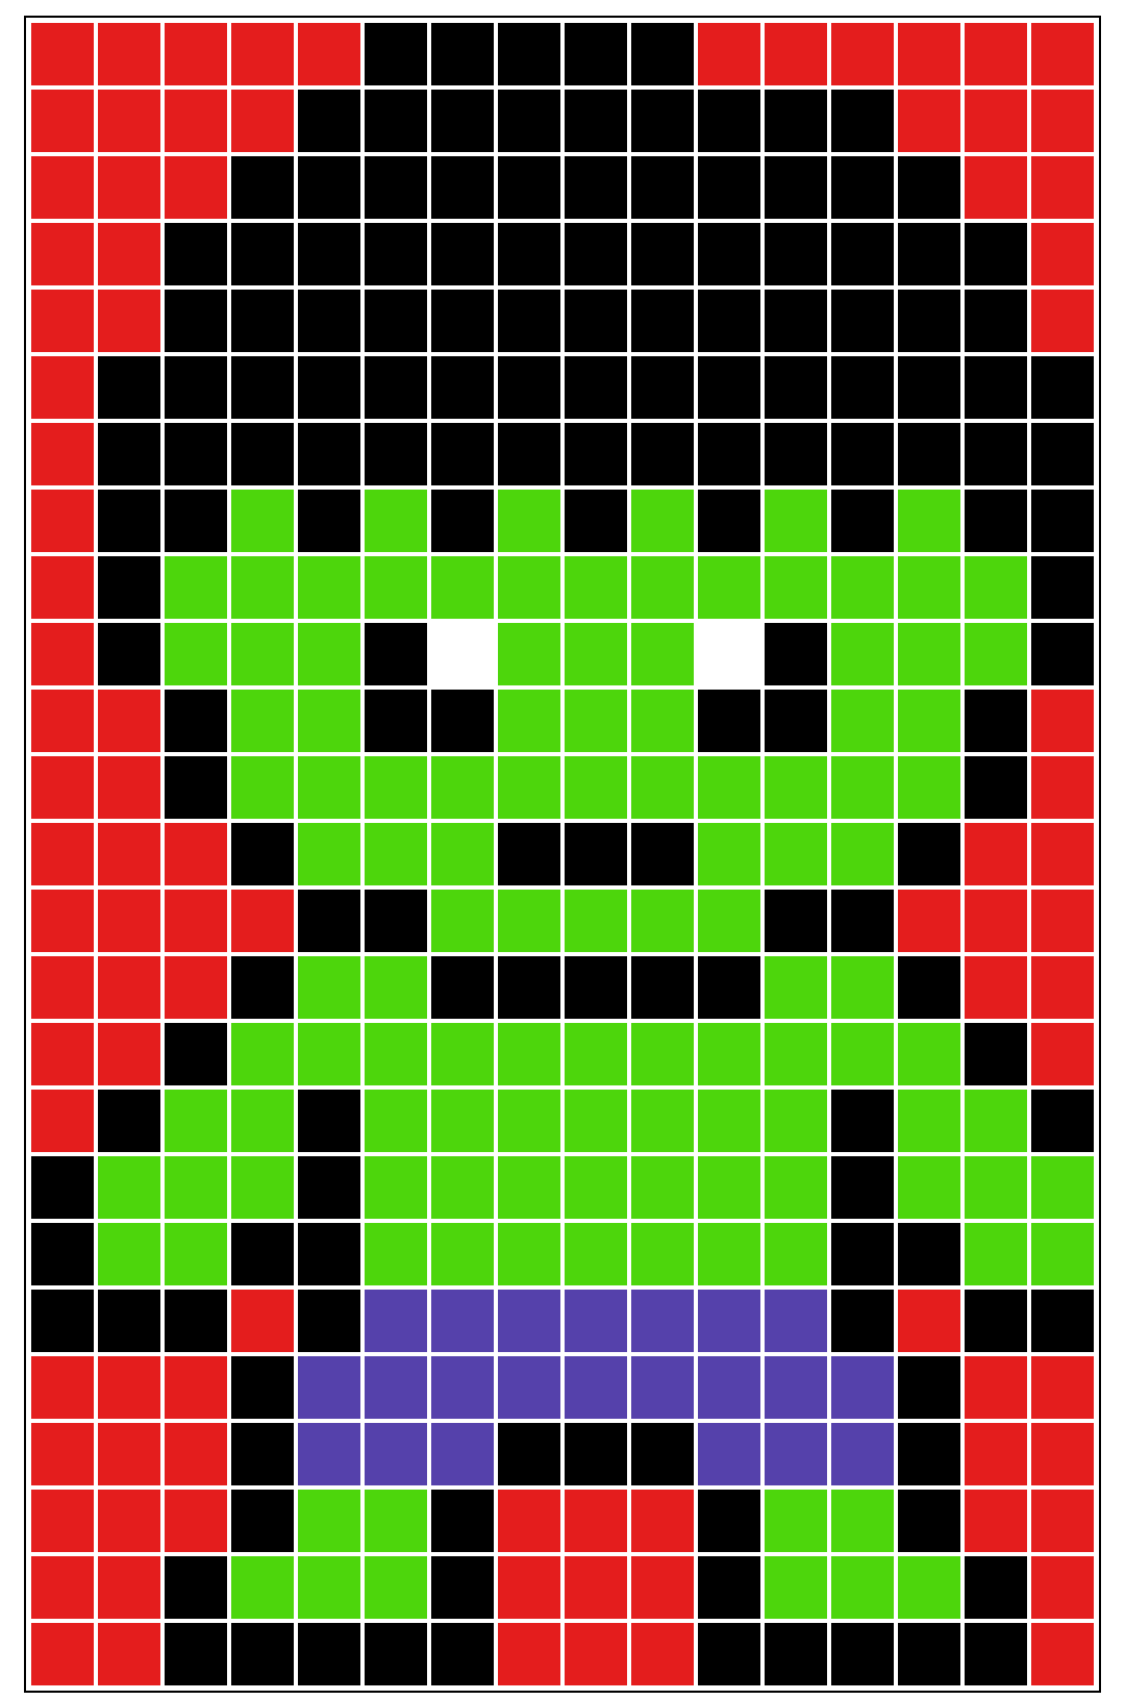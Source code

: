 digraph  imagen {
 node [shape=plaintext]; 
struct1 [label=< <TABLE border="1">
<TR>
<TD WIDTH="30" HEIGHT="30" BORDER="0" BGCOLOR=" #E41D1D "></TD>
<TD WIDTH="30" HEIGHT="30" BORDER="0" BGCOLOR=" #E41D1D "></TD>
<TD WIDTH="30" HEIGHT="30" BORDER="0" BGCOLOR=" #E41D1D "></TD>
<TD WIDTH="30" HEIGHT="30" BORDER="0" BGCOLOR=" #E41D1D "></TD>
<TD WIDTH="30" HEIGHT="30" BORDER="0" BGCOLOR=" #E41D1D "></TD>
<TD WIDTH="30" HEIGHT="30" BORDER="0" BGCOLOR=" #000000 "></TD>
<TD WIDTH="30" HEIGHT="30" BORDER="0" BGCOLOR=" #000000 "></TD>
<TD WIDTH="30" HEIGHT="30" BORDER="0" BGCOLOR=" #000000 "></TD>
<TD WIDTH="30" HEIGHT="30" BORDER="0" BGCOLOR=" #000000 "></TD>
<TD WIDTH="30" HEIGHT="30" BORDER="0" BGCOLOR=" #000000 "></TD>
<TD WIDTH="30" HEIGHT="30" BORDER="0" BGCOLOR=" #E41D1D "></TD>
<TD WIDTH="30" HEIGHT="30" BORDER="0" BGCOLOR=" #E41D1D "></TD>
<TD WIDTH="30" HEIGHT="30" BORDER="0" BGCOLOR=" #E41D1D "></TD>
<TD WIDTH="30" HEIGHT="30" BORDER="0" BGCOLOR=" #E41D1D "></TD>
<TD WIDTH="30" HEIGHT="30" BORDER="0" BGCOLOR=" #E41D1D "></TD>
<TD WIDTH="30" HEIGHT="30" BORDER="0" BGCOLOR=" #E41D1D "></TD>
</TR>
<TR>
<TD WIDTH="30" HEIGHT="30" BORDER="0" BGCOLOR=" #E41D1D "></TD>
<TD WIDTH="30" HEIGHT="30" BORDER="0" BGCOLOR=" #E41D1D "></TD>
<TD WIDTH="30" HEIGHT="30" BORDER="0" BGCOLOR=" #E41D1D "></TD>
<TD WIDTH="30" HEIGHT="30" BORDER="0" BGCOLOR=" #E41D1D "></TD>
<TD WIDTH="30" HEIGHT="30" BORDER="0" BGCOLOR=" #000000 "></TD>
<TD WIDTH="30" HEIGHT="30" BORDER="0" BGCOLOR=" #000000 "></TD>
<TD WIDTH="30" HEIGHT="30" BORDER="0" BGCOLOR=" #000000 "></TD>
<TD WIDTH="30" HEIGHT="30" BORDER="0" BGCOLOR=" #000000 "></TD>
<TD WIDTH="30" HEIGHT="30" BORDER="0" BGCOLOR=" #000000 "></TD>
<TD WIDTH="30" HEIGHT="30" BORDER="0" BGCOLOR=" #000000 "></TD>
<TD WIDTH="30" HEIGHT="30" BORDER="0" BGCOLOR=" #000000 "></TD>
<TD WIDTH="30" HEIGHT="30" BORDER="0" BGCOLOR=" #000000 "></TD>
<TD WIDTH="30" HEIGHT="30" BORDER="0" BGCOLOR=" #000000 "></TD>
<TD WIDTH="30" HEIGHT="30" BORDER="0" BGCOLOR=" #E41D1D "></TD>
<TD WIDTH="30" HEIGHT="30" BORDER="0" BGCOLOR=" #E41D1D "></TD>
<TD WIDTH="30" HEIGHT="30" BORDER="0" BGCOLOR=" #E41D1D "></TD>
</TR>
<TR>
<TD WIDTH="30" HEIGHT="30" BORDER="0" BGCOLOR=" #E41D1D "></TD>
<TD WIDTH="30" HEIGHT="30" BORDER="0" BGCOLOR=" #E41D1D "></TD>
<TD WIDTH="30" HEIGHT="30" BORDER="0" BGCOLOR=" #E41D1D "></TD>
<TD WIDTH="30" HEIGHT="30" BORDER="0" BGCOLOR=" #000000 "></TD>
<TD WIDTH="30" HEIGHT="30" BORDER="0" BGCOLOR=" #000000 "></TD>
<TD WIDTH="30" HEIGHT="30" BORDER="0" BGCOLOR=" #000000 "></TD>
<TD WIDTH="30" HEIGHT="30" BORDER="0" BGCOLOR=" #000000 "></TD>
<TD WIDTH="30" HEIGHT="30" BORDER="0" BGCOLOR=" #000000 "></TD>
<TD WIDTH="30" HEIGHT="30" BORDER="0" BGCOLOR=" #000000 "></TD>
<TD WIDTH="30" HEIGHT="30" BORDER="0" BGCOLOR=" #000000 "></TD>
<TD WIDTH="30" HEIGHT="30" BORDER="0" BGCOLOR=" #000000 "></TD>
<TD WIDTH="30" HEIGHT="30" BORDER="0" BGCOLOR=" #000000 "></TD>
<TD WIDTH="30" HEIGHT="30" BORDER="0" BGCOLOR=" #000000 "></TD>
<TD WIDTH="30" HEIGHT="30" BORDER="0" BGCOLOR=" #000000 "></TD>
<TD WIDTH="30" HEIGHT="30" BORDER="0" BGCOLOR=" #E41D1D "></TD>
<TD WIDTH="30" HEIGHT="30" BORDER="0" BGCOLOR=" #E41D1D "></TD>
</TR>
<TR>
<TD WIDTH="30" HEIGHT="30" BORDER="0" BGCOLOR=" #E41D1D "></TD>
<TD WIDTH="30" HEIGHT="30" BORDER="0" BGCOLOR=" #E41D1D "></TD>
<TD WIDTH="30" HEIGHT="30" BORDER="0" BGCOLOR=" #000000 "></TD>
<TD WIDTH="30" HEIGHT="30" BORDER="0" BGCOLOR=" #000000 "></TD>
<TD WIDTH="30" HEIGHT="30" BORDER="0" BGCOLOR=" #000000 "></TD>
<TD WIDTH="30" HEIGHT="30" BORDER="0" BGCOLOR=" #000000 "></TD>
<TD WIDTH="30" HEIGHT="30" BORDER="0" BGCOLOR=" #000000 "></TD>
<TD WIDTH="30" HEIGHT="30" BORDER="0" BGCOLOR=" #000000 "></TD>
<TD WIDTH="30" HEIGHT="30" BORDER="0" BGCOLOR=" #000000 "></TD>
<TD WIDTH="30" HEIGHT="30" BORDER="0" BGCOLOR=" #000000 "></TD>
<TD WIDTH="30" HEIGHT="30" BORDER="0" BGCOLOR=" #000000 "></TD>
<TD WIDTH="30" HEIGHT="30" BORDER="0" BGCOLOR=" #000000 "></TD>
<TD WIDTH="30" HEIGHT="30" BORDER="0" BGCOLOR=" #000000 "></TD>
<TD WIDTH="30" HEIGHT="30" BORDER="0" BGCOLOR=" #000000 "></TD>
<TD WIDTH="30" HEIGHT="30" BORDER="0" BGCOLOR=" #000000 "></TD>
<TD WIDTH="30" HEIGHT="30" BORDER="0" BGCOLOR=" #E41D1D "></TD>
</TR>
<TR>
<TD WIDTH="30" HEIGHT="30" BORDER="0" BGCOLOR=" #E41D1D "></TD>
<TD WIDTH="30" HEIGHT="30" BORDER="0" BGCOLOR=" #E41D1D "></TD>
<TD WIDTH="30" HEIGHT="30" BORDER="0" BGCOLOR=" #000000 "></TD>
<TD WIDTH="30" HEIGHT="30" BORDER="0" BGCOLOR=" #000000 "></TD>
<TD WIDTH="30" HEIGHT="30" BORDER="0" BGCOLOR=" #000000 "></TD>
<TD WIDTH="30" HEIGHT="30" BORDER="0" BGCOLOR=" #000000 "></TD>
<TD WIDTH="30" HEIGHT="30" BORDER="0" BGCOLOR=" #000000 "></TD>
<TD WIDTH="30" HEIGHT="30" BORDER="0" BGCOLOR=" #000000 "></TD>
<TD WIDTH="30" HEIGHT="30" BORDER="0" BGCOLOR=" #000000 "></TD>
<TD WIDTH="30" HEIGHT="30" BORDER="0" BGCOLOR=" #000000 "></TD>
<TD WIDTH="30" HEIGHT="30" BORDER="0" BGCOLOR=" #000000 "></TD>
<TD WIDTH="30" HEIGHT="30" BORDER="0" BGCOLOR=" #000000 "></TD>
<TD WIDTH="30" HEIGHT="30" BORDER="0" BGCOLOR=" #000000 "></TD>
<TD WIDTH="30" HEIGHT="30" BORDER="0" BGCOLOR=" #000000 "></TD>
<TD WIDTH="30" HEIGHT="30" BORDER="0" BGCOLOR=" #000000 "></TD>
<TD WIDTH="30" HEIGHT="30" BORDER="0" BGCOLOR=" #E41D1D "></TD>
</TR>
<TR>
<TD WIDTH="30" HEIGHT="30" BORDER="0" BGCOLOR=" #E41D1D "></TD>
<TD WIDTH="30" HEIGHT="30" BORDER="0" BGCOLOR=" #000000 "></TD>
<TD WIDTH="30" HEIGHT="30" BORDER="0" BGCOLOR=" #000000 "></TD>
<TD WIDTH="30" HEIGHT="30" BORDER="0" BGCOLOR=" #000000 "></TD>
<TD WIDTH="30" HEIGHT="30" BORDER="0" BGCOLOR=" #000000 "></TD>
<TD WIDTH="30" HEIGHT="30" BORDER="0" BGCOLOR=" #000000 "></TD>
<TD WIDTH="30" HEIGHT="30" BORDER="0" BGCOLOR=" #000000 "></TD>
<TD WIDTH="30" HEIGHT="30" BORDER="0" BGCOLOR=" #000000 "></TD>
<TD WIDTH="30" HEIGHT="30" BORDER="0" BGCOLOR=" #000000 "></TD>
<TD WIDTH="30" HEIGHT="30" BORDER="0" BGCOLOR=" #000000 "></TD>
<TD WIDTH="30" HEIGHT="30" BORDER="0" BGCOLOR=" #000000 "></TD>
<TD WIDTH="30" HEIGHT="30" BORDER="0" BGCOLOR=" #000000 "></TD>
<TD WIDTH="30" HEIGHT="30" BORDER="0" BGCOLOR=" #000000 "></TD>
<TD WIDTH="30" HEIGHT="30" BORDER="0" BGCOLOR=" #000000 "></TD>
<TD WIDTH="30" HEIGHT="30" BORDER="0" BGCOLOR=" #000000 "></TD>
<TD WIDTH="30" HEIGHT="30" BORDER="0" BGCOLOR=" #000000 "></TD>
</TR>
<TR>
<TD WIDTH="30" HEIGHT="30" BORDER="0" BGCOLOR=" #E41D1D "></TD>
<TD WIDTH="30" HEIGHT="30" BORDER="0" BGCOLOR=" #000000 "></TD>
<TD WIDTH="30" HEIGHT="30" BORDER="0" BGCOLOR=" #000000 "></TD>
<TD WIDTH="30" HEIGHT="30" BORDER="0" BGCOLOR=" #000000 "></TD>
<TD WIDTH="30" HEIGHT="30" BORDER="0" BGCOLOR=" #000000 "></TD>
<TD WIDTH="30" HEIGHT="30" BORDER="0" BGCOLOR=" #000000 "></TD>
<TD WIDTH="30" HEIGHT="30" BORDER="0" BGCOLOR=" #000000 "></TD>
<TD WIDTH="30" HEIGHT="30" BORDER="0" BGCOLOR=" #000000 "></TD>
<TD WIDTH="30" HEIGHT="30" BORDER="0" BGCOLOR=" #000000 "></TD>
<TD WIDTH="30" HEIGHT="30" BORDER="0" BGCOLOR=" #000000 "></TD>
<TD WIDTH="30" HEIGHT="30" BORDER="0" BGCOLOR=" #000000 "></TD>
<TD WIDTH="30" HEIGHT="30" BORDER="0" BGCOLOR=" #000000 "></TD>
<TD WIDTH="30" HEIGHT="30" BORDER="0" BGCOLOR=" #000000 "></TD>
<TD WIDTH="30" HEIGHT="30" BORDER="0" BGCOLOR=" #000000 "></TD>
<TD WIDTH="30" HEIGHT="30" BORDER="0" BGCOLOR=" #000000 "></TD>
<TD WIDTH="30" HEIGHT="30" BORDER="0" BGCOLOR=" #000000 "></TD>
</TR>
<TR>
<TD WIDTH="30" HEIGHT="30" BORDER="0" BGCOLOR=" #E41D1D "></TD>
<TD WIDTH="30" HEIGHT="30" BORDER="0" BGCOLOR=" #000000 "></TD>
<TD WIDTH="30" HEIGHT="30" BORDER="0" BGCOLOR=" #000000 "></TD>
<TD WIDTH="30" HEIGHT="30" BORDER="0" BGCOLOR=" #4DD60C "></TD>
<TD WIDTH="30" HEIGHT="30" BORDER="0" BGCOLOR=" #000000 "></TD>
<TD WIDTH="30" HEIGHT="30" BORDER="0" BGCOLOR=" #4DD60C "></TD>
<TD WIDTH="30" HEIGHT="30" BORDER="0" BGCOLOR=" #000000 "></TD>
<TD WIDTH="30" HEIGHT="30" BORDER="0" BGCOLOR=" #4DD60C "></TD>
<TD WIDTH="30" HEIGHT="30" BORDER="0" BGCOLOR=" #000000 "></TD>
<TD WIDTH="30" HEIGHT="30" BORDER="0" BGCOLOR=" #4DD60C "></TD>
<TD WIDTH="30" HEIGHT="30" BORDER="0" BGCOLOR=" #000000 "></TD>
<TD WIDTH="30" HEIGHT="30" BORDER="0" BGCOLOR=" #4DD60C "></TD>
<TD WIDTH="30" HEIGHT="30" BORDER="0" BGCOLOR=" #000000 "></TD>
<TD WIDTH="30" HEIGHT="30" BORDER="0" BGCOLOR=" #4DD60C "></TD>
<TD WIDTH="30" HEIGHT="30" BORDER="0" BGCOLOR=" #000000 "></TD>
<TD WIDTH="30" HEIGHT="30" BORDER="0" BGCOLOR=" #000000 "></TD>
</TR>
<TR>
<TD WIDTH="30" HEIGHT="30" BORDER="0" BGCOLOR=" #E41D1D "></TD>
<TD WIDTH="30" HEIGHT="30" BORDER="0" BGCOLOR=" #000000 "></TD>
<TD WIDTH="30" HEIGHT="30" BORDER="0" BGCOLOR=" #4DD60C "></TD>
<TD WIDTH="30" HEIGHT="30" BORDER="0" BGCOLOR=" #4DD60C "></TD>
<TD WIDTH="30" HEIGHT="30" BORDER="0" BGCOLOR=" #4DD60C "></TD>
<TD WIDTH="30" HEIGHT="30" BORDER="0" BGCOLOR=" #4DD60C "></TD>
<TD WIDTH="30" HEIGHT="30" BORDER="0" BGCOLOR=" #4DD60C "></TD>
<TD WIDTH="30" HEIGHT="30" BORDER="0" BGCOLOR=" #4DD60C "></TD>
<TD WIDTH="30" HEIGHT="30" BORDER="0" BGCOLOR=" #4DD60C "></TD>
<TD WIDTH="30" HEIGHT="30" BORDER="0" BGCOLOR=" #4DD60C "></TD>
<TD WIDTH="30" HEIGHT="30" BORDER="0" BGCOLOR=" #4DD60C "></TD>
<TD WIDTH="30" HEIGHT="30" BORDER="0" BGCOLOR=" #4DD60C "></TD>
<TD WIDTH="30" HEIGHT="30" BORDER="0" BGCOLOR=" #4DD60C "></TD>
<TD WIDTH="30" HEIGHT="30" BORDER="0" BGCOLOR=" #4DD60C "></TD>
<TD WIDTH="30" HEIGHT="30" BORDER="0" BGCOLOR=" #4DD60C "></TD>
<TD WIDTH="30" HEIGHT="30" BORDER="0" BGCOLOR=" #000000 "></TD>
</TR>
<TR>
<TD WIDTH="30" HEIGHT="30" BORDER="0" BGCOLOR=" #E41D1D "></TD>
<TD WIDTH="30" HEIGHT="30" BORDER="0" BGCOLOR=" #000000 "></TD>
<TD WIDTH="30" HEIGHT="30" BORDER="0" BGCOLOR=" #4DD60C "></TD>
<TD WIDTH="30" HEIGHT="30" BORDER="0" BGCOLOR=" #4DD60C "></TD>
<TD WIDTH="30" HEIGHT="30" BORDER="0" BGCOLOR=" #4DD60C "></TD>
<TD WIDTH="30" HEIGHT="30" BORDER="0" BGCOLOR=" #000000 "></TD>
<TD WIDTH="30" HEIGHT="30" BORDER="0" BGCOLOR=" #FFFFFF "></TD>
<TD WIDTH="30" HEIGHT="30" BORDER="0" BGCOLOR=" #4DD60C "></TD>
<TD WIDTH="30" HEIGHT="30" BORDER="0" BGCOLOR=" #4DD60C "></TD>
<TD WIDTH="30" HEIGHT="30" BORDER="0" BGCOLOR=" #4DD60C "></TD>
<TD WIDTH="30" HEIGHT="30" BORDER="0" BGCOLOR=" #FFFFFF "></TD>
<TD WIDTH="30" HEIGHT="30" BORDER="0" BGCOLOR=" #000000 "></TD>
<TD WIDTH="30" HEIGHT="30" BORDER="0" BGCOLOR=" #4DD60C "></TD>
<TD WIDTH="30" HEIGHT="30" BORDER="0" BGCOLOR=" #4DD60C "></TD>
<TD WIDTH="30" HEIGHT="30" BORDER="0" BGCOLOR=" #4DD60C "></TD>
<TD WIDTH="30" HEIGHT="30" BORDER="0" BGCOLOR=" #000000 "></TD>
</TR>
<TR>
<TD WIDTH="30" HEIGHT="30" BORDER="0" BGCOLOR=" #E41D1D "></TD>
<TD WIDTH="30" HEIGHT="30" BORDER="0" BGCOLOR=" #E41D1D "></TD>
<TD WIDTH="30" HEIGHT="30" BORDER="0" BGCOLOR=" #000000 "></TD>
<TD WIDTH="30" HEIGHT="30" BORDER="0" BGCOLOR=" #4DD60C "></TD>
<TD WIDTH="30" HEIGHT="30" BORDER="0" BGCOLOR=" #4DD60C "></TD>
<TD WIDTH="30" HEIGHT="30" BORDER="0" BGCOLOR=" #000000 "></TD>
<TD WIDTH="30" HEIGHT="30" BORDER="0" BGCOLOR=" #000000 "></TD>
<TD WIDTH="30" HEIGHT="30" BORDER="0" BGCOLOR=" #4DD60C "></TD>
<TD WIDTH="30" HEIGHT="30" BORDER="0" BGCOLOR=" #4DD60C "></TD>
<TD WIDTH="30" HEIGHT="30" BORDER="0" BGCOLOR=" #4DD60C "></TD>
<TD WIDTH="30" HEIGHT="30" BORDER="0" BGCOLOR=" #000000 "></TD>
<TD WIDTH="30" HEIGHT="30" BORDER="0" BGCOLOR=" #000000 "></TD>
<TD WIDTH="30" HEIGHT="30" BORDER="0" BGCOLOR=" #4DD60C "></TD>
<TD WIDTH="30" HEIGHT="30" BORDER="0" BGCOLOR=" #4DD60C "></TD>
<TD WIDTH="30" HEIGHT="30" BORDER="0" BGCOLOR=" #000000 "></TD>
<TD WIDTH="30" HEIGHT="30" BORDER="0" BGCOLOR=" #E41D1D "></TD>
</TR>
<TR>
<TD WIDTH="30" HEIGHT="30" BORDER="0" BGCOLOR=" #E41D1D "></TD>
<TD WIDTH="30" HEIGHT="30" BORDER="0" BGCOLOR=" #E41D1D "></TD>
<TD WIDTH="30" HEIGHT="30" BORDER="0" BGCOLOR=" #000000 "></TD>
<TD WIDTH="30" HEIGHT="30" BORDER="0" BGCOLOR=" #4DD60C "></TD>
<TD WIDTH="30" HEIGHT="30" BORDER="0" BGCOLOR=" #4DD60C "></TD>
<TD WIDTH="30" HEIGHT="30" BORDER="0" BGCOLOR=" #4DD60C "></TD>
<TD WIDTH="30" HEIGHT="30" BORDER="0" BGCOLOR=" #4DD60C "></TD>
<TD WIDTH="30" HEIGHT="30" BORDER="0" BGCOLOR=" #4DD60C "></TD>
<TD WIDTH="30" HEIGHT="30" BORDER="0" BGCOLOR=" #4DD60C "></TD>
<TD WIDTH="30" HEIGHT="30" BORDER="0" BGCOLOR=" #4DD60C "></TD>
<TD WIDTH="30" HEIGHT="30" BORDER="0" BGCOLOR=" #4DD60C "></TD>
<TD WIDTH="30" HEIGHT="30" BORDER="0" BGCOLOR=" #4DD60C "></TD>
<TD WIDTH="30" HEIGHT="30" BORDER="0" BGCOLOR=" #4DD60C "></TD>
<TD WIDTH="30" HEIGHT="30" BORDER="0" BGCOLOR=" #4DD60C "></TD>
<TD WIDTH="30" HEIGHT="30" BORDER="0" BGCOLOR=" #000000 "></TD>
<TD WIDTH="30" HEIGHT="30" BORDER="0" BGCOLOR=" #E41D1D "></TD>
</TR>
<TR>
<TD WIDTH="30" HEIGHT="30" BORDER="0" BGCOLOR=" #E41D1D "></TD>
<TD WIDTH="30" HEIGHT="30" BORDER="0" BGCOLOR=" #E41D1D "></TD>
<TD WIDTH="30" HEIGHT="30" BORDER="0" BGCOLOR=" #E41D1D "></TD>
<TD WIDTH="30" HEIGHT="30" BORDER="0" BGCOLOR=" #000000 "></TD>
<TD WIDTH="30" HEIGHT="30" BORDER="0" BGCOLOR=" #4DD60C "></TD>
<TD WIDTH="30" HEIGHT="30" BORDER="0" BGCOLOR=" #4DD60C "></TD>
<TD WIDTH="30" HEIGHT="30" BORDER="0" BGCOLOR=" #4DD60C "></TD>
<TD WIDTH="30" HEIGHT="30" BORDER="0" BGCOLOR=" #000000 "></TD>
<TD WIDTH="30" HEIGHT="30" BORDER="0" BGCOLOR=" #000000 "></TD>
<TD WIDTH="30" HEIGHT="30" BORDER="0" BGCOLOR=" #000000 "></TD>
<TD WIDTH="30" HEIGHT="30" BORDER="0" BGCOLOR=" #4DD60C "></TD>
<TD WIDTH="30" HEIGHT="30" BORDER="0" BGCOLOR=" #4DD60C "></TD>
<TD WIDTH="30" HEIGHT="30" BORDER="0" BGCOLOR=" #4DD60C "></TD>
<TD WIDTH="30" HEIGHT="30" BORDER="0" BGCOLOR=" #000000 "></TD>
<TD WIDTH="30" HEIGHT="30" BORDER="0" BGCOLOR=" #E41D1D "></TD>
<TD WIDTH="30" HEIGHT="30" BORDER="0" BGCOLOR=" #E41D1D "></TD>
</TR>
<TR>
<TD WIDTH="30" HEIGHT="30" BORDER="0" BGCOLOR=" #E41D1D "></TD>
<TD WIDTH="30" HEIGHT="30" BORDER="0" BGCOLOR=" #E41D1D "></TD>
<TD WIDTH="30" HEIGHT="30" BORDER="0" BGCOLOR=" #E41D1D "></TD>
<TD WIDTH="30" HEIGHT="30" BORDER="0" BGCOLOR=" #E41D1D "></TD>
<TD WIDTH="30" HEIGHT="30" BORDER="0" BGCOLOR=" #000000 "></TD>
<TD WIDTH="30" HEIGHT="30" BORDER="0" BGCOLOR=" #000000 "></TD>
<TD WIDTH="30" HEIGHT="30" BORDER="0" BGCOLOR=" #4DD60C "></TD>
<TD WIDTH="30" HEIGHT="30" BORDER="0" BGCOLOR=" #4DD60C "></TD>
<TD WIDTH="30" HEIGHT="30" BORDER="0" BGCOLOR=" #4DD60C "></TD>
<TD WIDTH="30" HEIGHT="30" BORDER="0" BGCOLOR=" #4DD60C "></TD>
<TD WIDTH="30" HEIGHT="30" BORDER="0" BGCOLOR=" #4DD60C "></TD>
<TD WIDTH="30" HEIGHT="30" BORDER="0" BGCOLOR=" #000000 "></TD>
<TD WIDTH="30" HEIGHT="30" BORDER="0" BGCOLOR=" #000000 "></TD>
<TD WIDTH="30" HEIGHT="30" BORDER="0" BGCOLOR=" #E41D1D "></TD>
<TD WIDTH="30" HEIGHT="30" BORDER="0" BGCOLOR=" #E41D1D "></TD>
<TD WIDTH="30" HEIGHT="30" BORDER="0" BGCOLOR=" #E41D1D "></TD>
</TR>
<TR>
<TD WIDTH="30" HEIGHT="30" BORDER="0" BGCOLOR=" #E41D1D "></TD>
<TD WIDTH="30" HEIGHT="30" BORDER="0" BGCOLOR=" #E41D1D "></TD>
<TD WIDTH="30" HEIGHT="30" BORDER="0" BGCOLOR=" #E41D1D "></TD>
<TD WIDTH="30" HEIGHT="30" BORDER="0" BGCOLOR=" #000000 "></TD>
<TD WIDTH="30" HEIGHT="30" BORDER="0" BGCOLOR=" #4DD60C "></TD>
<TD WIDTH="30" HEIGHT="30" BORDER="0" BGCOLOR=" #4DD60C "></TD>
<TD WIDTH="30" HEIGHT="30" BORDER="0" BGCOLOR=" #000000 "></TD>
<TD WIDTH="30" HEIGHT="30" BORDER="0" BGCOLOR=" #000000 "></TD>
<TD WIDTH="30" HEIGHT="30" BORDER="0" BGCOLOR=" #000000 "></TD>
<TD WIDTH="30" HEIGHT="30" BORDER="0" BGCOLOR=" #000000 "></TD>
<TD WIDTH="30" HEIGHT="30" BORDER="0" BGCOLOR=" #000000 "></TD>
<TD WIDTH="30" HEIGHT="30" BORDER="0" BGCOLOR=" #4DD60C "></TD>
<TD WIDTH="30" HEIGHT="30" BORDER="0" BGCOLOR=" #4DD60C "></TD>
<TD WIDTH="30" HEIGHT="30" BORDER="0" BGCOLOR=" #000000 "></TD>
<TD WIDTH="30" HEIGHT="30" BORDER="0" BGCOLOR=" #E41D1D "></TD>
<TD WIDTH="30" HEIGHT="30" BORDER="0" BGCOLOR=" #E41D1D "></TD>
</TR>
<TR>
<TD WIDTH="30" HEIGHT="30" BORDER="0" BGCOLOR=" #E41D1D "></TD>
<TD WIDTH="30" HEIGHT="30" BORDER="0" BGCOLOR=" #E41D1D "></TD>
<TD WIDTH="30" HEIGHT="30" BORDER="0" BGCOLOR=" #000000 "></TD>
<TD WIDTH="30" HEIGHT="30" BORDER="0" BGCOLOR=" #4DD60C "></TD>
<TD WIDTH="30" HEIGHT="30" BORDER="0" BGCOLOR=" #4DD60C "></TD>
<TD WIDTH="30" HEIGHT="30" BORDER="0" BGCOLOR=" #4DD60C "></TD>
<TD WIDTH="30" HEIGHT="30" BORDER="0" BGCOLOR=" #4DD60C "></TD>
<TD WIDTH="30" HEIGHT="30" BORDER="0" BGCOLOR=" #4DD60C "></TD>
<TD WIDTH="30" HEIGHT="30" BORDER="0" BGCOLOR=" #4DD60C "></TD>
<TD WIDTH="30" HEIGHT="30" BORDER="0" BGCOLOR=" #4DD60C "></TD>
<TD WIDTH="30" HEIGHT="30" BORDER="0" BGCOLOR=" #4DD60C "></TD>
<TD WIDTH="30" HEIGHT="30" BORDER="0" BGCOLOR=" #4DD60C "></TD>
<TD WIDTH="30" HEIGHT="30" BORDER="0" BGCOLOR=" #4DD60C "></TD>
<TD WIDTH="30" HEIGHT="30" BORDER="0" BGCOLOR=" #4DD60C "></TD>
<TD WIDTH="30" HEIGHT="30" BORDER="0" BGCOLOR=" #000000 "></TD>
<TD WIDTH="30" HEIGHT="30" BORDER="0" BGCOLOR=" #E41D1D "></TD>
</TR>
<TR>
<TD WIDTH="30" HEIGHT="30" BORDER="0" BGCOLOR=" #E41D1D "></TD>
<TD WIDTH="30" HEIGHT="30" BORDER="0" BGCOLOR=" #000000 "></TD>
<TD WIDTH="30" HEIGHT="30" BORDER="0" BGCOLOR=" #4DD60C "></TD>
<TD WIDTH="30" HEIGHT="30" BORDER="0" BGCOLOR=" #4DD60C "></TD>
<TD WIDTH="30" HEIGHT="30" BORDER="0" BGCOLOR=" #000000 "></TD>
<TD WIDTH="30" HEIGHT="30" BORDER="0" BGCOLOR=" #4DD60C "></TD>
<TD WIDTH="30" HEIGHT="30" BORDER="0" BGCOLOR=" #4DD60C "></TD>
<TD WIDTH="30" HEIGHT="30" BORDER="0" BGCOLOR=" #4DD60C "></TD>
<TD WIDTH="30" HEIGHT="30" BORDER="0" BGCOLOR=" #4DD60C "></TD>
<TD WIDTH="30" HEIGHT="30" BORDER="0" BGCOLOR=" #4DD60C "></TD>
<TD WIDTH="30" HEIGHT="30" BORDER="0" BGCOLOR=" #4DD60C "></TD>
<TD WIDTH="30" HEIGHT="30" BORDER="0" BGCOLOR=" #4DD60C "></TD>
<TD WIDTH="30" HEIGHT="30" BORDER="0" BGCOLOR=" #000000 "></TD>
<TD WIDTH="30" HEIGHT="30" BORDER="0" BGCOLOR=" #4DD60C "></TD>
<TD WIDTH="30" HEIGHT="30" BORDER="0" BGCOLOR=" #4DD60C "></TD>
<TD WIDTH="30" HEIGHT="30" BORDER="0" BGCOLOR=" #000000 "></TD>
</TR>
<TR>
<TD WIDTH="30" HEIGHT="30" BORDER="0" BGCOLOR=" #000000 "></TD>
<TD WIDTH="30" HEIGHT="30" BORDER="0" BGCOLOR=" #4DD60C "></TD>
<TD WIDTH="30" HEIGHT="30" BORDER="0" BGCOLOR=" #4DD60C "></TD>
<TD WIDTH="30" HEIGHT="30" BORDER="0" BGCOLOR=" #4DD60C "></TD>
<TD WIDTH="30" HEIGHT="30" BORDER="0" BGCOLOR=" #000000 "></TD>
<TD WIDTH="30" HEIGHT="30" BORDER="0" BGCOLOR=" #4DD60C "></TD>
<TD WIDTH="30" HEIGHT="30" BORDER="0" BGCOLOR=" #4DD60C "></TD>
<TD WIDTH="30" HEIGHT="30" BORDER="0" BGCOLOR=" #4DD60C "></TD>
<TD WIDTH="30" HEIGHT="30" BORDER="0" BGCOLOR=" #4DD60C "></TD>
<TD WIDTH="30" HEIGHT="30" BORDER="0" BGCOLOR=" #4DD60C "></TD>
<TD WIDTH="30" HEIGHT="30" BORDER="0" BGCOLOR=" #4DD60C "></TD>
<TD WIDTH="30" HEIGHT="30" BORDER="0" BGCOLOR=" #4DD60C "></TD>
<TD WIDTH="30" HEIGHT="30" BORDER="0" BGCOLOR=" #000000 "></TD>
<TD WIDTH="30" HEIGHT="30" BORDER="0" BGCOLOR=" #4DD60C "></TD>
<TD WIDTH="30" HEIGHT="30" BORDER="0" BGCOLOR=" #4DD60C "></TD>
<TD WIDTH="30" HEIGHT="30" BORDER="0" BGCOLOR=" #4DD60C "></TD>
</TR>
<TR>
<TD WIDTH="30" HEIGHT="30" BORDER="0" BGCOLOR=" #000000 "></TD>
<TD WIDTH="30" HEIGHT="30" BORDER="0" BGCOLOR=" #4DD60C "></TD>
<TD WIDTH="30" HEIGHT="30" BORDER="0" BGCOLOR=" #4DD60C "></TD>
<TD WIDTH="30" HEIGHT="30" BORDER="0" BGCOLOR=" #000000 "></TD>
<TD WIDTH="30" HEIGHT="30" BORDER="0" BGCOLOR=" #000000 "></TD>
<TD WIDTH="30" HEIGHT="30" BORDER="0" BGCOLOR=" #4DD60C "></TD>
<TD WIDTH="30" HEIGHT="30" BORDER="0" BGCOLOR=" #4DD60C "></TD>
<TD WIDTH="30" HEIGHT="30" BORDER="0" BGCOLOR=" #4DD60C "></TD>
<TD WIDTH="30" HEIGHT="30" BORDER="0" BGCOLOR=" #4DD60C "></TD>
<TD WIDTH="30" HEIGHT="30" BORDER="0" BGCOLOR=" #4DD60C "></TD>
<TD WIDTH="30" HEIGHT="30" BORDER="0" BGCOLOR=" #4DD60C "></TD>
<TD WIDTH="30" HEIGHT="30" BORDER="0" BGCOLOR=" #4DD60C "></TD>
<TD WIDTH="30" HEIGHT="30" BORDER="0" BGCOLOR=" #000000 "></TD>
<TD WIDTH="30" HEIGHT="30" BORDER="0" BGCOLOR=" #000000 "></TD>
<TD WIDTH="30" HEIGHT="30" BORDER="0" BGCOLOR=" #4DD60C "></TD>
<TD WIDTH="30" HEIGHT="30" BORDER="0" BGCOLOR=" #4DD60C "></TD>
</TR>
<TR>
<TD WIDTH="30" HEIGHT="30" BORDER="0" BGCOLOR=" #000000 "></TD>
<TD WIDTH="30" HEIGHT="30" BORDER="0" BGCOLOR=" #000000 "></TD>
<TD WIDTH="30" HEIGHT="30" BORDER="0" BGCOLOR=" #000000 "></TD>
<TD WIDTH="30" HEIGHT="30" BORDER="0" BGCOLOR=" #E41D1D "></TD>
<TD WIDTH="30" HEIGHT="30" BORDER="0" BGCOLOR=" #000000 "></TD>
<TD WIDTH="30" HEIGHT="30" BORDER="0" BGCOLOR=" #5541AB "></TD>
<TD WIDTH="30" HEIGHT="30" BORDER="0" BGCOLOR=" #5541AB "></TD>
<TD WIDTH="30" HEIGHT="30" BORDER="0" BGCOLOR=" #5541AB "></TD>
<TD WIDTH="30" HEIGHT="30" BORDER="0" BGCOLOR=" #5541AB "></TD>
<TD WIDTH="30" HEIGHT="30" BORDER="0" BGCOLOR=" #5541AB "></TD>
<TD WIDTH="30" HEIGHT="30" BORDER="0" BGCOLOR=" #5541AB "></TD>
<TD WIDTH="30" HEIGHT="30" BORDER="0" BGCOLOR=" #5541AB "></TD>
<TD WIDTH="30" HEIGHT="30" BORDER="0" BGCOLOR=" #000000 "></TD>
<TD WIDTH="30" HEIGHT="30" BORDER="0" BGCOLOR=" #E41D1D "></TD>
<TD WIDTH="30" HEIGHT="30" BORDER="0" BGCOLOR=" #000000 "></TD>
<TD WIDTH="30" HEIGHT="30" BORDER="0" BGCOLOR=" #000000 "></TD>
</TR>
<TR>
<TD WIDTH="30" HEIGHT="30" BORDER="0" BGCOLOR=" #E41D1D "></TD>
<TD WIDTH="30" HEIGHT="30" BORDER="0" BGCOLOR=" #E41D1D "></TD>
<TD WIDTH="30" HEIGHT="30" BORDER="0" BGCOLOR=" #E41D1D "></TD>
<TD WIDTH="30" HEIGHT="30" BORDER="0" BGCOLOR=" #000000 "></TD>
<TD WIDTH="30" HEIGHT="30" BORDER="0" BGCOLOR=" #5541AB "></TD>
<TD WIDTH="30" HEIGHT="30" BORDER="0" BGCOLOR=" #5541AB "></TD>
<TD WIDTH="30" HEIGHT="30" BORDER="0" BGCOLOR=" #5541AB "></TD>
<TD WIDTH="30" HEIGHT="30" BORDER="0" BGCOLOR=" #5541AB "></TD>
<TD WIDTH="30" HEIGHT="30" BORDER="0" BGCOLOR=" #5541AB "></TD>
<TD WIDTH="30" HEIGHT="30" BORDER="0" BGCOLOR=" #5541AB "></TD>
<TD WIDTH="30" HEIGHT="30" BORDER="0" BGCOLOR=" #5541AB "></TD>
<TD WIDTH="30" HEIGHT="30" BORDER="0" BGCOLOR=" #5541AB "></TD>
<TD WIDTH="30" HEIGHT="30" BORDER="0" BGCOLOR=" #5541AB "></TD>
<TD WIDTH="30" HEIGHT="30" BORDER="0" BGCOLOR=" #000000 "></TD>
<TD WIDTH="30" HEIGHT="30" BORDER="0" BGCOLOR=" #E41D1D "></TD>
<TD WIDTH="30" HEIGHT="30" BORDER="0" BGCOLOR=" #E41D1D "></TD>
</TR>
<TR>
<TD WIDTH="30" HEIGHT="30" BORDER="0" BGCOLOR=" #E41D1D "></TD>
<TD WIDTH="30" HEIGHT="30" BORDER="0" BGCOLOR=" #E41D1D "></TD>
<TD WIDTH="30" HEIGHT="30" BORDER="0" BGCOLOR=" #E41D1D "></TD>
<TD WIDTH="30" HEIGHT="30" BORDER="0" BGCOLOR=" #000000 "></TD>
<TD WIDTH="30" HEIGHT="30" BORDER="0" BGCOLOR=" #5541AB "></TD>
<TD WIDTH="30" HEIGHT="30" BORDER="0" BGCOLOR=" #5541AB "></TD>
<TD WIDTH="30" HEIGHT="30" BORDER="0" BGCOLOR=" #5541AB "></TD>
<TD WIDTH="30" HEIGHT="30" BORDER="0" BGCOLOR=" #000000 "></TD>
<TD WIDTH="30" HEIGHT="30" BORDER="0" BGCOLOR=" #000000 "></TD>
<TD WIDTH="30" HEIGHT="30" BORDER="0" BGCOLOR=" #000000 "></TD>
<TD WIDTH="30" HEIGHT="30" BORDER="0" BGCOLOR=" #5541AB "></TD>
<TD WIDTH="30" HEIGHT="30" BORDER="0" BGCOLOR=" #5541AB "></TD>
<TD WIDTH="30" HEIGHT="30" BORDER="0" BGCOLOR=" #5541AB "></TD>
<TD WIDTH="30" HEIGHT="30" BORDER="0" BGCOLOR=" #000000 "></TD>
<TD WIDTH="30" HEIGHT="30" BORDER="0" BGCOLOR=" #E41D1D "></TD>
<TD WIDTH="30" HEIGHT="30" BORDER="0" BGCOLOR=" #E41D1D "></TD>
</TR>
<TR>
<TD WIDTH="30" HEIGHT="30" BORDER="0" BGCOLOR=" #E41D1D "></TD>
<TD WIDTH="30" HEIGHT="30" BORDER="0" BGCOLOR=" #E41D1D "></TD>
<TD WIDTH="30" HEIGHT="30" BORDER="0" BGCOLOR=" #E41D1D "></TD>
<TD WIDTH="30" HEIGHT="30" BORDER="0" BGCOLOR=" #000000 "></TD>
<TD WIDTH="30" HEIGHT="30" BORDER="0" BGCOLOR=" #4DD60C "></TD>
<TD WIDTH="30" HEIGHT="30" BORDER="0" BGCOLOR=" #4DD60C "></TD>
<TD WIDTH="30" HEIGHT="30" BORDER="0" BGCOLOR=" #000000 "></TD>
<TD WIDTH="30" HEIGHT="30" BORDER="0" BGCOLOR=" #E41D1D "></TD>
<TD WIDTH="30" HEIGHT="30" BORDER="0" BGCOLOR=" #E41D1D "></TD>
<TD WIDTH="30" HEIGHT="30" BORDER="0" BGCOLOR=" #E41D1D "></TD>
<TD WIDTH="30" HEIGHT="30" BORDER="0" BGCOLOR=" #000000 "></TD>
<TD WIDTH="30" HEIGHT="30" BORDER="0" BGCOLOR=" #4DD60C "></TD>
<TD WIDTH="30" HEIGHT="30" BORDER="0" BGCOLOR=" #4DD60C "></TD>
<TD WIDTH="30" HEIGHT="30" BORDER="0" BGCOLOR=" #000000 "></TD>
<TD WIDTH="30" HEIGHT="30" BORDER="0" BGCOLOR=" #E41D1D "></TD>
<TD WIDTH="30" HEIGHT="30" BORDER="0" BGCOLOR=" #E41D1D "></TD>
</TR>
<TR>
<TD WIDTH="30" HEIGHT="30" BORDER="0" BGCOLOR=" #E41D1D "></TD>
<TD WIDTH="30" HEIGHT="30" BORDER="0" BGCOLOR=" #E41D1D "></TD>
<TD WIDTH="30" HEIGHT="30" BORDER="0" BGCOLOR=" #000000 "></TD>
<TD WIDTH="30" HEIGHT="30" BORDER="0" BGCOLOR=" #4DD60C "></TD>
<TD WIDTH="30" HEIGHT="30" BORDER="0" BGCOLOR=" #4DD60C "></TD>
<TD WIDTH="30" HEIGHT="30" BORDER="0" BGCOLOR=" #4DD60C "></TD>
<TD WIDTH="30" HEIGHT="30" BORDER="0" BGCOLOR=" #000000 "></TD>
<TD WIDTH="30" HEIGHT="30" BORDER="0" BGCOLOR=" #E41D1D "></TD>
<TD WIDTH="30" HEIGHT="30" BORDER="0" BGCOLOR=" #E41D1D "></TD>
<TD WIDTH="30" HEIGHT="30" BORDER="0" BGCOLOR=" #E41D1D "></TD>
<TD WIDTH="30" HEIGHT="30" BORDER="0" BGCOLOR=" #000000 "></TD>
<TD WIDTH="30" HEIGHT="30" BORDER="0" BGCOLOR=" #4DD60C "></TD>
<TD WIDTH="30" HEIGHT="30" BORDER="0" BGCOLOR=" #4DD60C "></TD>
<TD WIDTH="30" HEIGHT="30" BORDER="0" BGCOLOR=" #4DD60C "></TD>
<TD WIDTH="30" HEIGHT="30" BORDER="0" BGCOLOR=" #000000 "></TD>
<TD WIDTH="30" HEIGHT="30" BORDER="0" BGCOLOR=" #E41D1D "></TD>
</TR>
<TR>
<TD WIDTH="30" HEIGHT="30" BORDER="0" BGCOLOR=" #E41D1D "></TD>
<TD WIDTH="30" HEIGHT="30" BORDER="0" BGCOLOR=" #E41D1D "></TD>
<TD WIDTH="30" HEIGHT="30" BORDER="0" BGCOLOR=" #000000 "></TD>
<TD WIDTH="30" HEIGHT="30" BORDER="0" BGCOLOR=" #000000 "></TD>
<TD WIDTH="30" HEIGHT="30" BORDER="0" BGCOLOR=" #000000 "></TD>
<TD WIDTH="30" HEIGHT="30" BORDER="0" BGCOLOR=" #000000 "></TD>
<TD WIDTH="30" HEIGHT="30" BORDER="0" BGCOLOR=" #000000 "></TD>
<TD WIDTH="30" HEIGHT="30" BORDER="0" BGCOLOR=" #E41D1D "></TD>
<TD WIDTH="30" HEIGHT="30" BORDER="0" BGCOLOR=" #E41D1D "></TD>
<TD WIDTH="30" HEIGHT="30" BORDER="0" BGCOLOR=" #E41D1D "></TD>
<TD WIDTH="30" HEIGHT="30" BORDER="0" BGCOLOR=" #000000 "></TD>
<TD WIDTH="30" HEIGHT="30" BORDER="0" BGCOLOR=" #000000 "></TD>
<TD WIDTH="30" HEIGHT="30" BORDER="0" BGCOLOR=" #000000 "></TD>
<TD WIDTH="30" HEIGHT="30" BORDER="0" BGCOLOR=" #000000 "></TD>
<TD WIDTH="30" HEIGHT="30" BORDER="0" BGCOLOR=" #000000 "></TD>
<TD WIDTH="30" HEIGHT="30" BORDER="0" BGCOLOR=" #E41D1D "></TD>
</TR>
</TABLE>>];
}
